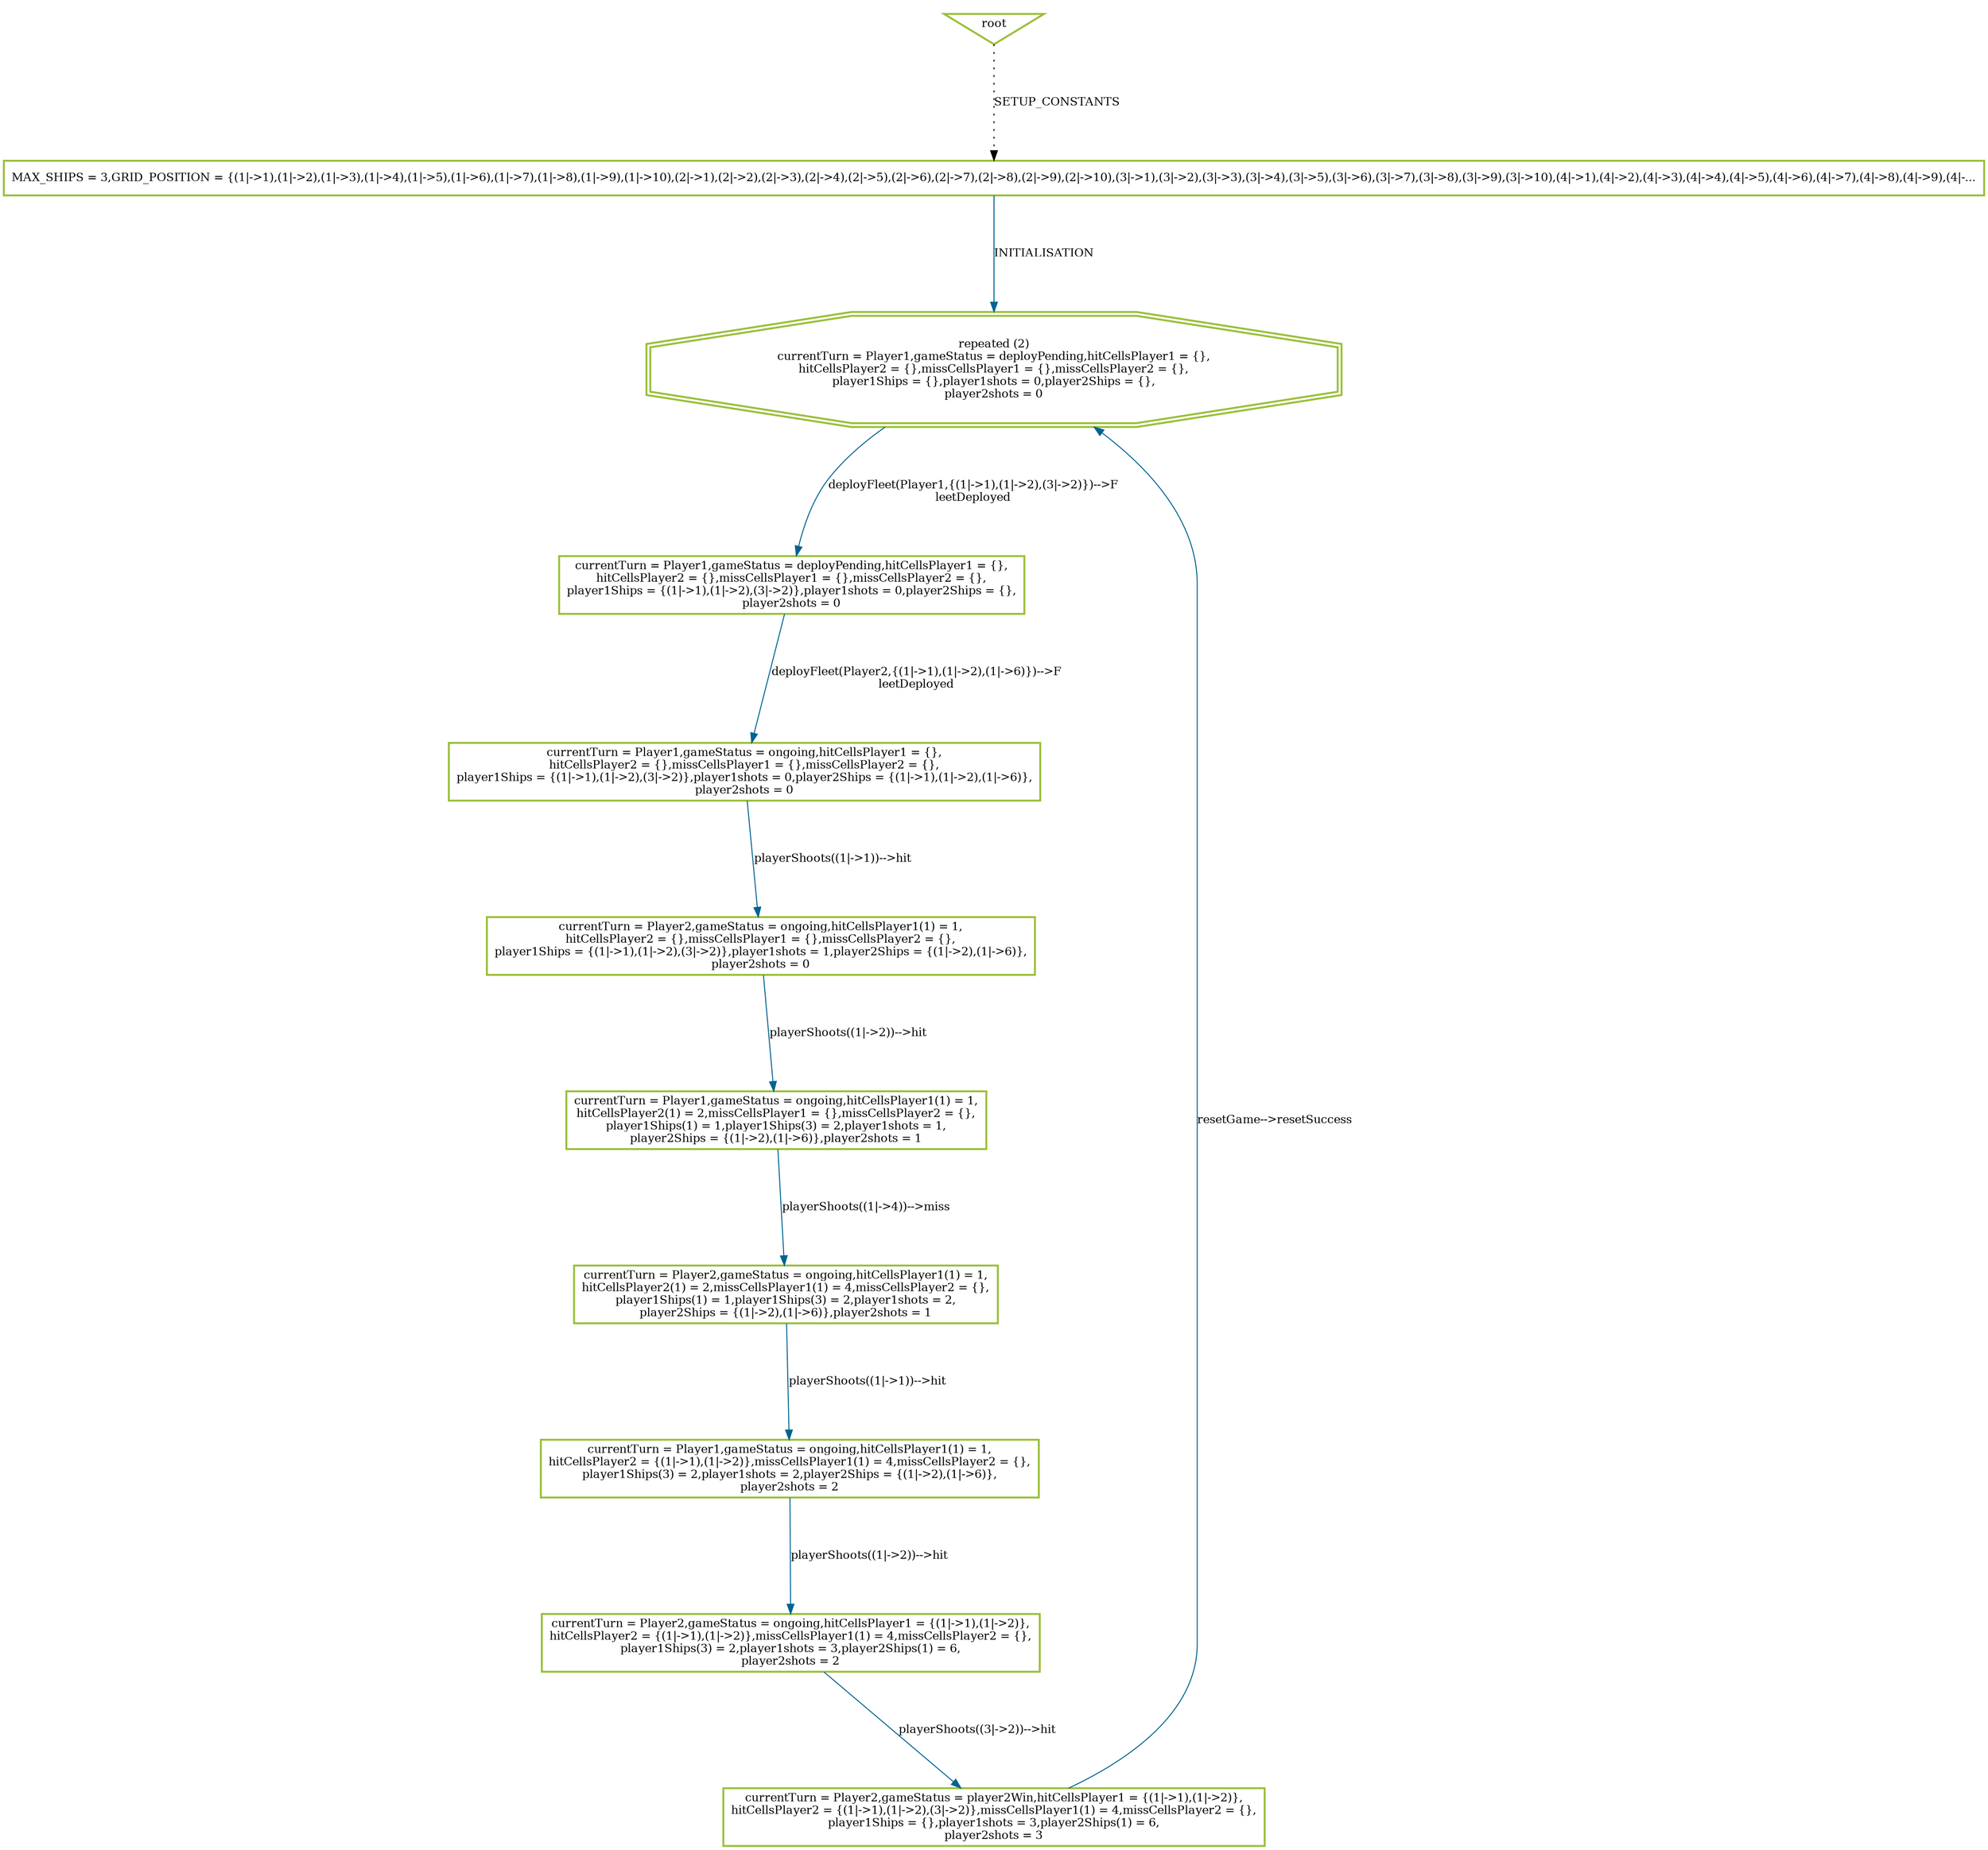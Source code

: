 digraph history {
graph [nodesep=1.5, ranksep=1.5];
0 [shape=box, color="#99BF38", fontsize=12, penwidth=2, label="MAX_SHIPS = 3,GRID_POSITION = \{(1\|-\>1),(1\|-\>2),(1\|-\>3),(1\|-\>4),(1\|-\>5),(1\|-\>6),(1\|-\>7),(1\|-\>8),(1\|-\>9),(1\|-\>10),(2\|-\>1),(2\|-\>2),(2\|-\>3),(2\|-\>4),(2\|-\>5),(2\|-\>6),(2\|-\>7),(2\|-\>8),(2\|-\>9),(2\|-\>10),(3\|-\>1),(3\|-\>2),(3\|-\>3),(3\|-\>4),(3\|-\>5),(3\|-\>6),(3\|-\>7),(3\|-\>8),(3\|-\>9),(3\|-\>10),(4\|-\>1),(4\|-\>2),(4\|-\>3),(4\|-\>4),(4\|-\>5),(4\|-\>6),(4\|-\>7),(4\|-\>8),(4\|-\>9),(4\|-..."];

1 [shape=doubleoctagon, color="#99BF38", fontsize=12, penwidth=2, label="repeated (2)\ncurrentTurn = Player1,gameStatus = deployPending,hitCellsPlayer1 = \{\},\nhitCellsPlayer2 = \{\},missCellsPlayer1 = \{\},missCellsPlayer2 = \{\},\nplayer1Ships = \{\},player1shots = 0,player2Ships = \{\},\nplayer2shots = 0"];

21 [shape=box, color="#99BF38", fontsize=12, penwidth=2, label="currentTurn = Player1,gameStatus = deployPending,hitCellsPlayer1 = \{\},\nhitCellsPlayer2 = \{\},missCellsPlayer1 = \{\},missCellsPlayer2 = \{\},\nplayer1Ships = \{(1\|-\>1),(1\|-\>2),(3\|-\>2)\},player1shots = 0,player2Ships = \{\},\nplayer2shots = 0"];

1005 [shape=box, color="#99BF38", fontsize=12, penwidth=2, label="currentTurn = Player1,gameStatus = ongoing,hitCellsPlayer1 = \{\},\nhitCellsPlayer2 = \{\},missCellsPlayer1 = \{\},missCellsPlayer2 = \{\},\nplayer1Ships = \{(1\|-\>1),(1\|-\>2),(3\|-\>2)\},player1shots = 0,player2Ships = \{(1\|-\>1),(1\|-\>2),(1\|-\>6)\},\nplayer2shots = 0"];

2002 [shape=box, color="#99BF38", fontsize=12, penwidth=2, label="currentTurn = Player2,gameStatus = ongoing,hitCellsPlayer1(1) = 1,\nhitCellsPlayer2 = \{\},missCellsPlayer1 = \{\},missCellsPlayer2 = \{\},\nplayer1Ships = \{(1\|-\>1),(1\|-\>2),(3\|-\>2)\},player1shots = 1,player2Ships = \{(1\|-\>2),(1\|-\>6)\},\nplayer2shots = 0"];

2103 [shape=box, color="#99BF38", fontsize=12, penwidth=2, label="currentTurn = Player1,gameStatus = ongoing,hitCellsPlayer1(1) = 1,\nhitCellsPlayer2(1) = 2,missCellsPlayer1 = \{\},missCellsPlayer2 = \{\},\nplayer1Ships(1) = 1,player1Ships(3) = 2,player1shots = 1,\nplayer2Ships = \{(1\|-\>2),(1\|-\>6)\},player2shots = 1"];

2204 [shape=box, color="#99BF38", fontsize=12, penwidth=2, label="currentTurn = Player2,gameStatus = ongoing,hitCellsPlayer1(1) = 1,\nhitCellsPlayer2(1) = 2,missCellsPlayer1(1) = 4,missCellsPlayer2 = \{\},\nplayer1Ships(1) = 1,player1Ships(3) = 2,player1shots = 2,\nplayer2Ships = \{(1\|-\>2),(1\|-\>6)\},player2shots = 1"];

2301 [shape=box, color="#99BF38", fontsize=12, penwidth=2, label="currentTurn = Player1,gameStatus = ongoing,hitCellsPlayer1(1) = 1,\nhitCellsPlayer2 = \{(1\|-\>1),(1\|-\>2)\},missCellsPlayer1(1) = 4,missCellsPlayer2 = \{\},\nplayer1Ships(3) = 2,player1shots = 2,player2Ships = \{(1\|-\>2),(1\|-\>6)\},\nplayer2shots = 2"];

2400 [shape=box, color="#99BF38", fontsize=12, penwidth=2, label="currentTurn = Player2,gameStatus = ongoing,hitCellsPlayer1 = \{(1\|-\>1),(1\|-\>2)\},\nhitCellsPlayer2 = \{(1\|-\>1),(1\|-\>2)\},missCellsPlayer1(1) = 4,missCellsPlayer2 = \{\},\nplayer1Ships(3) = 2,player1shots = 3,player2Ships(1) = 6,\nplayer2shots = 2"];

2517 [shape=box, color="#99BF38", fontsize=12, penwidth=2, label="currentTurn = Player2,gameStatus = player2Win,hitCellsPlayer1 = \{(1\|-\>1),(1\|-\>2)\},\nhitCellsPlayer2 = \{(1\|-\>1),(1\|-\>2),(3\|-\>2)\},missCellsPlayer1(1) = 4,missCellsPlayer2 = \{\},\nplayer1Ships = \{\},player1shots = 3,player2Ships(1) = 6,\nplayer2shots = 3"];

root [shape=invtriangle, color="#99BF38", fontsize=12, penwidth=2, label="root"];

root -> 0 [style = dotted, color = black, label="SETUP_CONSTANTS", fontsize=12];

0 -> 1 [color = "#006391", label="INITIALISATION", fontsize=12];

1 -> 21 [color = "#006391", label="deployFleet(Player1,\{(1\|-\>1),(1\|-\>2),(3\|-\>2)\})--\>F\nleetDeployed", fontsize=12];

21 -> 1005 [color = "#006391", label="deployFleet(Player2,\{(1\|-\>1),(1\|-\>2),(1\|-\>6)\})--\>F\nleetDeployed", fontsize=12];

1005 -> 2002 [color = "#006391", label="playerShoots((1\|-\>1))--\>hit", fontsize=12];

2002 -> 2103 [color = "#006391", label="playerShoots((1\|-\>2))--\>hit", fontsize=12];

2103 -> 2204 [color = "#006391", label="playerShoots((1\|-\>4))--\>miss", fontsize=12];

2204 -> 2301 [color = "#006391", label="playerShoots((1\|-\>1))--\>hit", fontsize=12];

2301 -> 2400 [color = "#006391", label="playerShoots((1\|-\>2))--\>hit", fontsize=12];

2400 -> 2517 [color = "#006391", label="playerShoots((3\|-\>2))--\>hit", fontsize=12];

2517 -> 1 [color = "#006391", label="resetGame--\>resetSuccess", fontsize=12];

}
